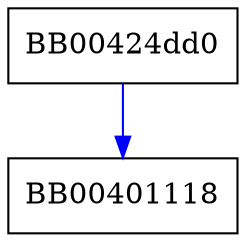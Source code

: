 digraph cipher_cmp {
  node [shape="box"];
  graph [splines=ortho];
  BB00424dd0 -> BB00401118 [color="blue"];
}